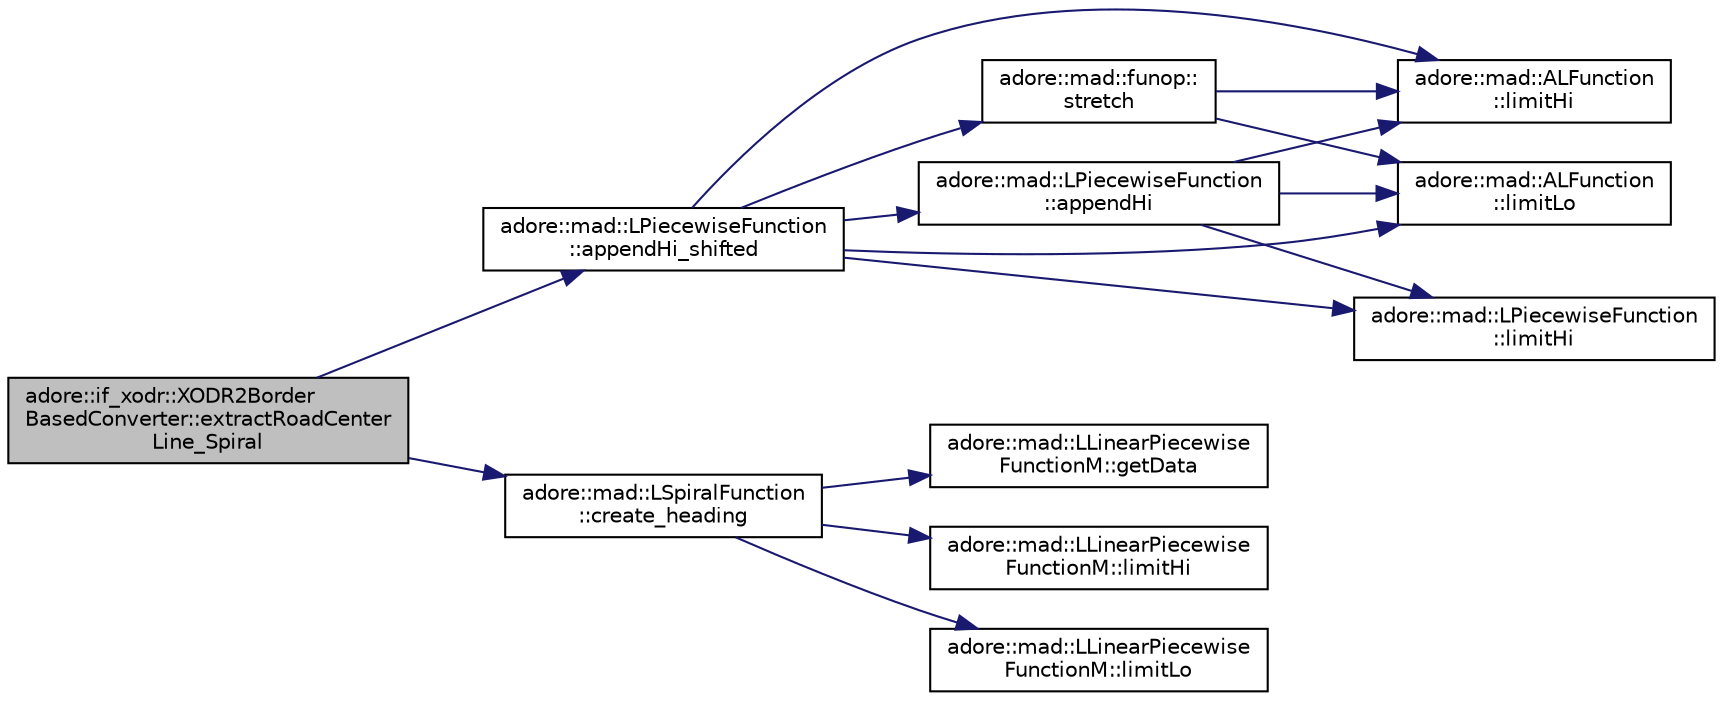 digraph "adore::if_xodr::XODR2BorderBasedConverter::extractRoadCenterLine_Spiral"
{
 // LATEX_PDF_SIZE
  edge [fontname="Helvetica",fontsize="10",labelfontname="Helvetica",labelfontsize="10"];
  node [fontname="Helvetica",fontsize="10",shape=record];
  rankdir="LR";
  Node1 [label="adore::if_xodr::XODR2Border\lBasedConverter::extractRoadCenter\lLine_Spiral",height=0.2,width=0.4,color="black", fillcolor="grey75", style="filled", fontcolor="black",tooltip="extract spiral geometry of road center line"];
  Node1 -> Node2 [color="midnightblue",fontsize="10",style="solid",fontname="Helvetica"];
  Node2 [label="adore::mad::LPiecewiseFunction\l::appendHi_shifted",height=0.2,width=0.4,color="black", fillcolor="white", style="filled",URL="$classadore_1_1mad_1_1LPiecewiseFunction.html#ae7e13a67c9d3634153df6119e61ee750",tooltip=" "];
  Node2 -> Node3 [color="midnightblue",fontsize="10",style="solid",fontname="Helvetica"];
  Node3 [label="adore::mad::LPiecewiseFunction\l::appendHi",height=0.2,width=0.4,color="black", fillcolor="white", style="filled",URL="$classadore_1_1mad_1_1LPiecewiseFunction.html#ab890f9a93007739a348ee430298afa07",tooltip=" "];
  Node3 -> Node4 [color="midnightblue",fontsize="10",style="solid",fontname="Helvetica"];
  Node4 [label="adore::mad::ALFunction\l::limitHi",height=0.2,width=0.4,color="black", fillcolor="white", style="filled",URL="$classadore_1_1mad_1_1ALFunction.html#a8efcded5c3bb775f11eaf529d0116eff",tooltip=" "];
  Node3 -> Node5 [color="midnightblue",fontsize="10",style="solid",fontname="Helvetica"];
  Node5 [label="adore::mad::LPiecewiseFunction\l::limitHi",height=0.2,width=0.4,color="black", fillcolor="white", style="filled",URL="$classadore_1_1mad_1_1LPiecewiseFunction.html#a199f0141f1de1de289716ff7bbaf21c8",tooltip=" "];
  Node3 -> Node6 [color="midnightblue",fontsize="10",style="solid",fontname="Helvetica"];
  Node6 [label="adore::mad::ALFunction\l::limitLo",height=0.2,width=0.4,color="black", fillcolor="white", style="filled",URL="$classadore_1_1mad_1_1ALFunction.html#aa03d0d015dd282bc5e5810b1dae85bea",tooltip=" "];
  Node2 -> Node4 [color="midnightblue",fontsize="10",style="solid",fontname="Helvetica"];
  Node2 -> Node5 [color="midnightblue",fontsize="10",style="solid",fontname="Helvetica"];
  Node2 -> Node6 [color="midnightblue",fontsize="10",style="solid",fontname="Helvetica"];
  Node2 -> Node7 [color="midnightblue",fontsize="10",style="solid",fontname="Helvetica"];
  Node7 [label="adore::mad::funop::\lstretch",height=0.2,width=0.4,color="black", fillcolor="white", style="filled",URL="$namespaceadore_1_1mad_1_1funop.html#ac1d9b9c769e1e51c36eb5740fb04518d",tooltip=" "];
  Node7 -> Node4 [color="midnightblue",fontsize="10",style="solid",fontname="Helvetica"];
  Node7 -> Node6 [color="midnightblue",fontsize="10",style="solid",fontname="Helvetica"];
  Node1 -> Node8 [color="midnightblue",fontsize="10",style="solid",fontname="Helvetica"];
  Node8 [label="adore::mad::LSpiralFunction\l::create_heading",height=0.2,width=0.4,color="black", fillcolor="white", style="filled",URL="$classadore_1_1mad_1_1LSpiralFunction.html#a2ece01c00eaf02d95ceaf172c68a8296",tooltip=" "];
  Node8 -> Node9 [color="midnightblue",fontsize="10",style="solid",fontname="Helvetica"];
  Node9 [label="adore::mad::LLinearPiecewise\lFunctionM::getData",height=0.2,width=0.4,color="black", fillcolor="white", style="filled",URL="$classadore_1_1mad_1_1LLinearPiecewiseFunctionM.html#aa94d90c8643e2d6792f8594f3d666503",tooltip=" "];
  Node8 -> Node10 [color="midnightblue",fontsize="10",style="solid",fontname="Helvetica"];
  Node10 [label="adore::mad::LLinearPiecewise\lFunctionM::limitHi",height=0.2,width=0.4,color="black", fillcolor="white", style="filled",URL="$classadore_1_1mad_1_1LLinearPiecewiseFunctionM.html#aaa496b8ceb3ed505f6450225c46a077a",tooltip=" "];
  Node8 -> Node11 [color="midnightblue",fontsize="10",style="solid",fontname="Helvetica"];
  Node11 [label="adore::mad::LLinearPiecewise\lFunctionM::limitLo",height=0.2,width=0.4,color="black", fillcolor="white", style="filled",URL="$classadore_1_1mad_1_1LLinearPiecewiseFunctionM.html#a682841e9bc82a0653745dce6f908bfa6",tooltip=" "];
}
